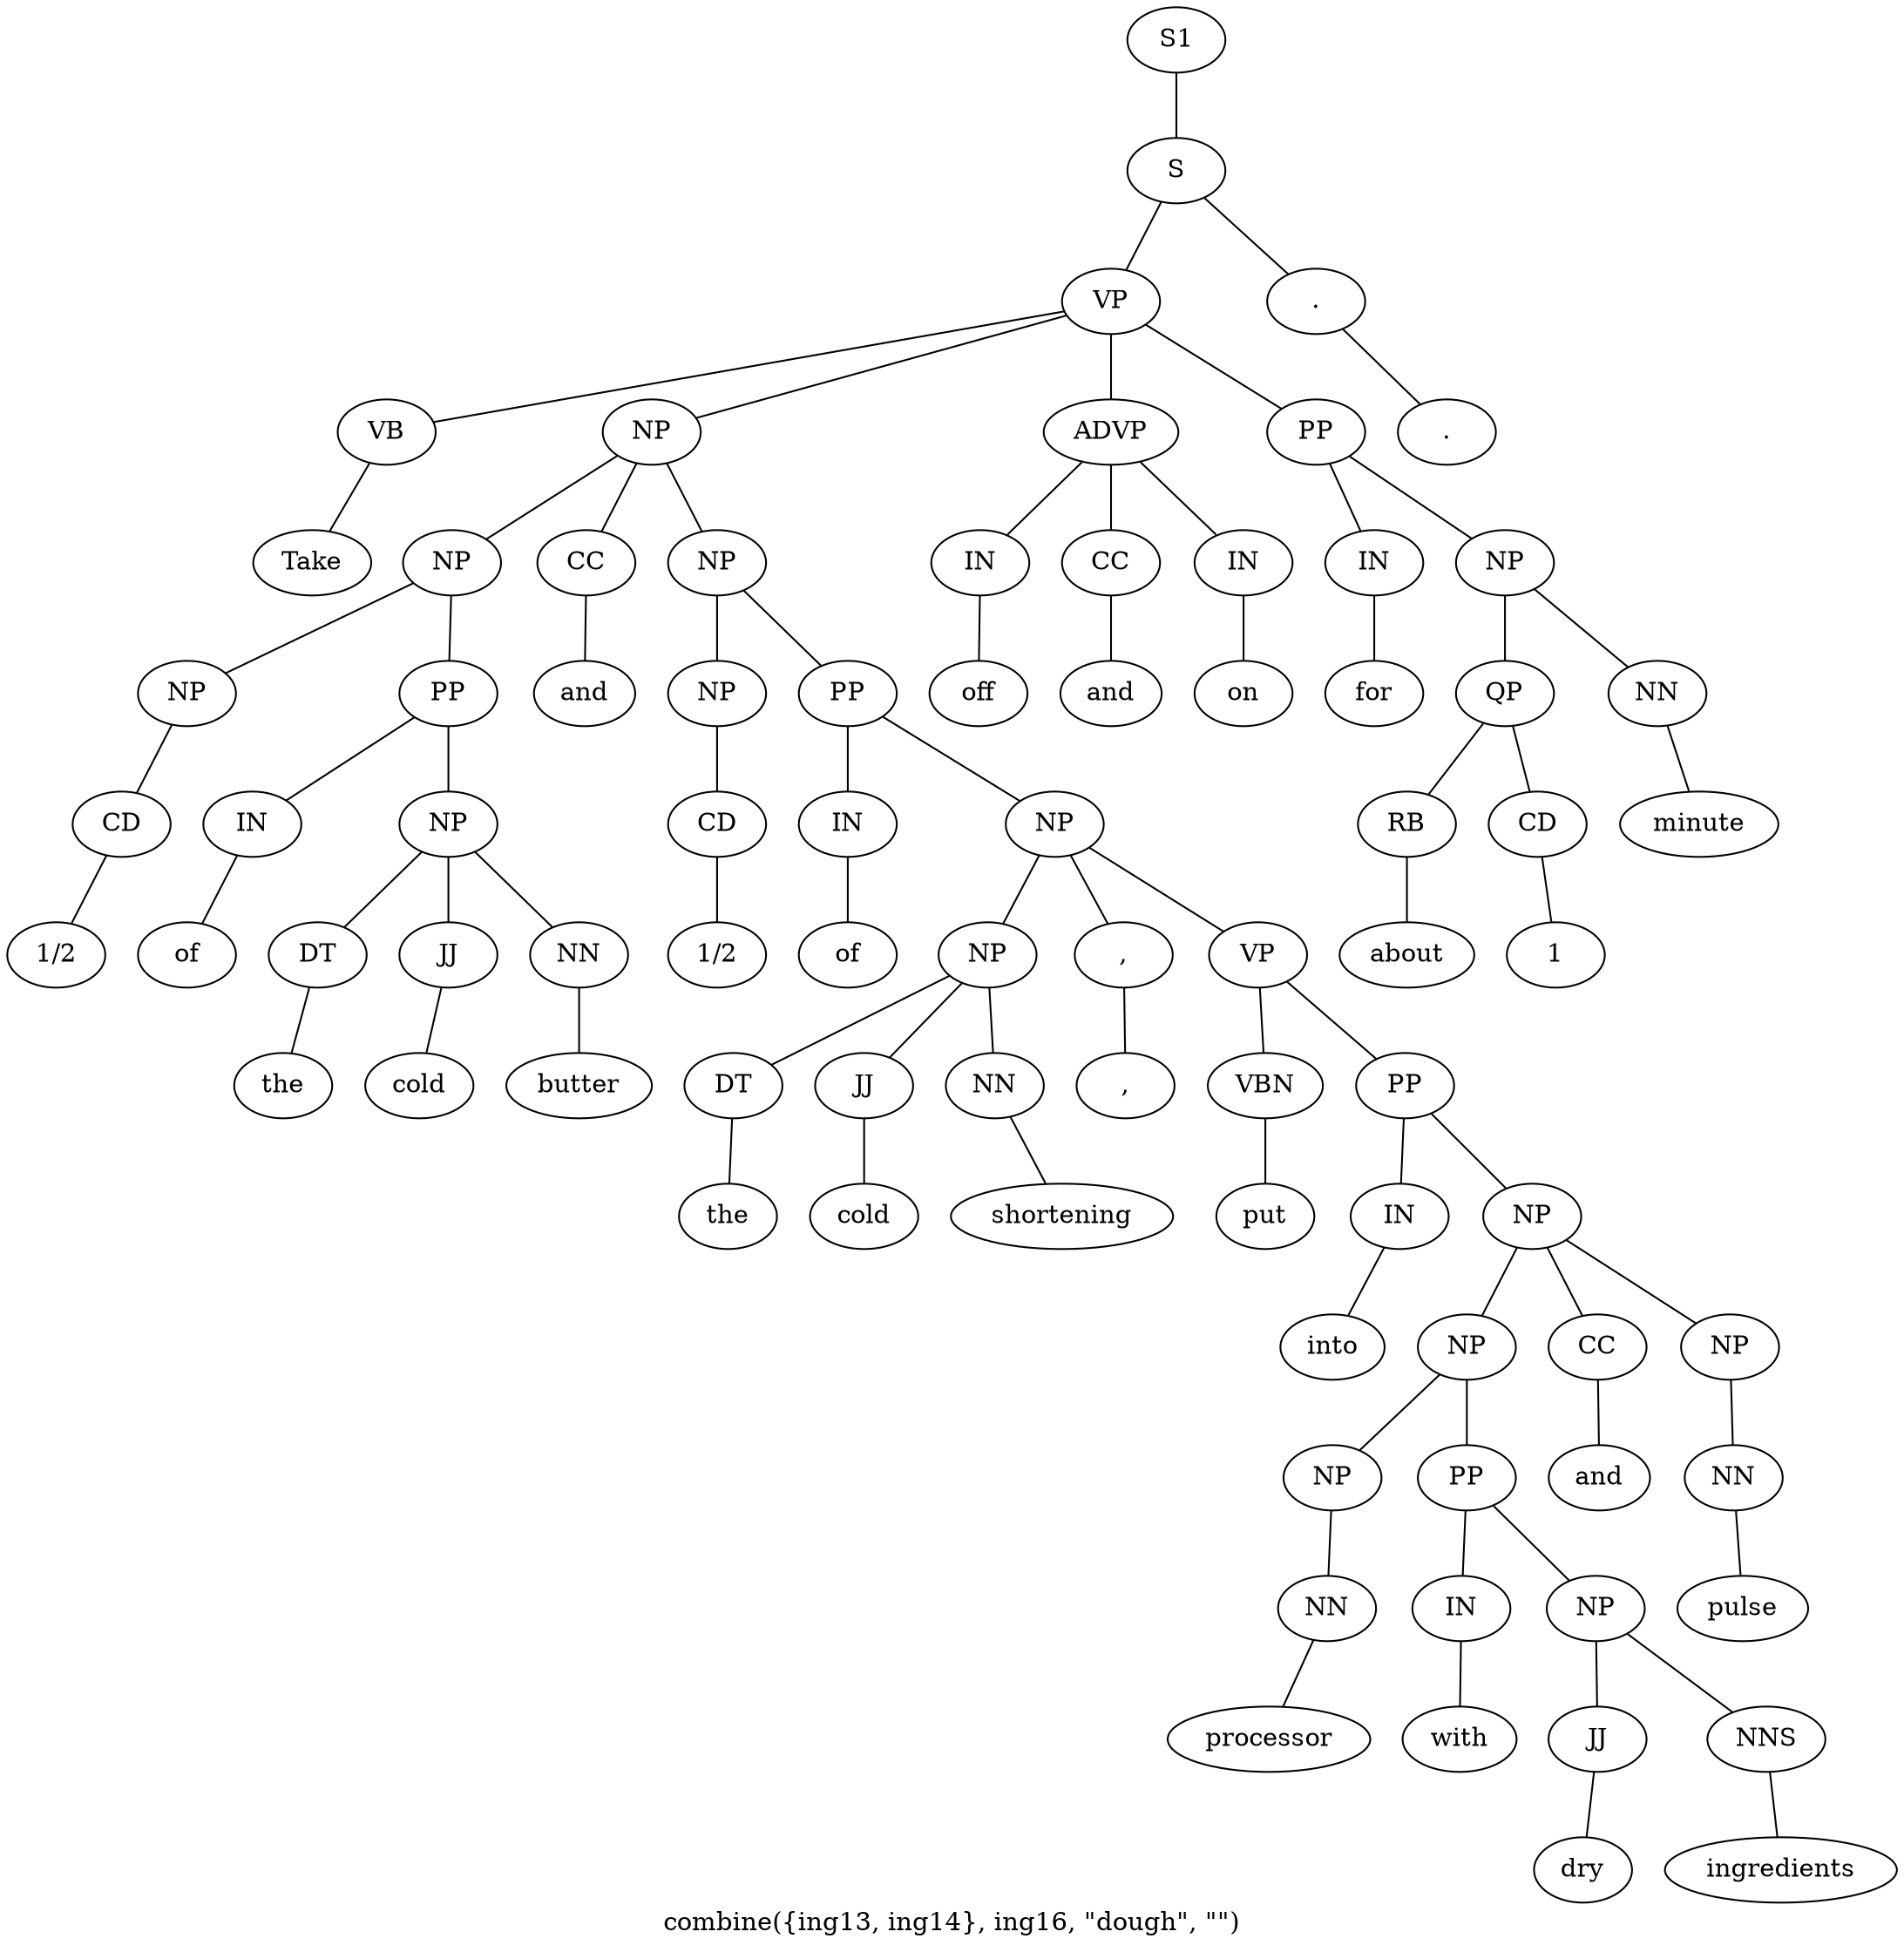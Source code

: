 graph SyntaxGraph {
	label = "combine({ing13, ing14}, ing16, \"dough\", \"\")";
	Node0 [label="S1"];
	Node1 [label="S"];
	Node2 [label="VP"];
	Node3 [label="VB"];
	Node4 [label="Take"];
	Node5 [label="NP"];
	Node6 [label="NP"];
	Node7 [label="NP"];
	Node8 [label="CD"];
	Node9 [label="1/2"];
	Node10 [label="PP"];
	Node11 [label="IN"];
	Node12 [label="of"];
	Node13 [label="NP"];
	Node14 [label="DT"];
	Node15 [label="the"];
	Node16 [label="JJ"];
	Node17 [label="cold"];
	Node18 [label="NN"];
	Node19 [label="butter"];
	Node20 [label="CC"];
	Node21 [label="and"];
	Node22 [label="NP"];
	Node23 [label="NP"];
	Node24 [label="CD"];
	Node25 [label="1/2"];
	Node26 [label="PP"];
	Node27 [label="IN"];
	Node28 [label="of"];
	Node29 [label="NP"];
	Node30 [label="NP"];
	Node31 [label="DT"];
	Node32 [label="the"];
	Node33 [label="JJ"];
	Node34 [label="cold"];
	Node35 [label="NN"];
	Node36 [label="shortening"];
	Node37 [label=","];
	Node38 [label=","];
	Node39 [label="VP"];
	Node40 [label="VBN"];
	Node41 [label="put"];
	Node42 [label="PP"];
	Node43 [label="IN"];
	Node44 [label="into"];
	Node45 [label="NP"];
	Node46 [label="NP"];
	Node47 [label="NP"];
	Node48 [label="NN"];
	Node49 [label="processor"];
	Node50 [label="PP"];
	Node51 [label="IN"];
	Node52 [label="with"];
	Node53 [label="NP"];
	Node54 [label="JJ"];
	Node55 [label="dry"];
	Node56 [label="NNS"];
	Node57 [label="ingredients"];
	Node58 [label="CC"];
	Node59 [label="and"];
	Node60 [label="NP"];
	Node61 [label="NN"];
	Node62 [label="pulse"];
	Node63 [label="ADVP"];
	Node64 [label="IN"];
	Node65 [label="off"];
	Node66 [label="CC"];
	Node67 [label="and"];
	Node68 [label="IN"];
	Node69 [label="on"];
	Node70 [label="PP"];
	Node71 [label="IN"];
	Node72 [label="for"];
	Node73 [label="NP"];
	Node74 [label="QP"];
	Node75 [label="RB"];
	Node76 [label="about"];
	Node77 [label="CD"];
	Node78 [label="1"];
	Node79 [label="NN"];
	Node80 [label="minute"];
	Node81 [label="."];
	Node82 [label="."];

	Node0 -- Node1;
	Node1 -- Node2;
	Node1 -- Node81;
	Node2 -- Node3;
	Node2 -- Node5;
	Node2 -- Node63;
	Node2 -- Node70;
	Node3 -- Node4;
	Node5 -- Node6;
	Node5 -- Node20;
	Node5 -- Node22;
	Node6 -- Node7;
	Node6 -- Node10;
	Node7 -- Node8;
	Node8 -- Node9;
	Node10 -- Node11;
	Node10 -- Node13;
	Node11 -- Node12;
	Node13 -- Node14;
	Node13 -- Node16;
	Node13 -- Node18;
	Node14 -- Node15;
	Node16 -- Node17;
	Node18 -- Node19;
	Node20 -- Node21;
	Node22 -- Node23;
	Node22 -- Node26;
	Node23 -- Node24;
	Node24 -- Node25;
	Node26 -- Node27;
	Node26 -- Node29;
	Node27 -- Node28;
	Node29 -- Node30;
	Node29 -- Node37;
	Node29 -- Node39;
	Node30 -- Node31;
	Node30 -- Node33;
	Node30 -- Node35;
	Node31 -- Node32;
	Node33 -- Node34;
	Node35 -- Node36;
	Node37 -- Node38;
	Node39 -- Node40;
	Node39 -- Node42;
	Node40 -- Node41;
	Node42 -- Node43;
	Node42 -- Node45;
	Node43 -- Node44;
	Node45 -- Node46;
	Node45 -- Node58;
	Node45 -- Node60;
	Node46 -- Node47;
	Node46 -- Node50;
	Node47 -- Node48;
	Node48 -- Node49;
	Node50 -- Node51;
	Node50 -- Node53;
	Node51 -- Node52;
	Node53 -- Node54;
	Node53 -- Node56;
	Node54 -- Node55;
	Node56 -- Node57;
	Node58 -- Node59;
	Node60 -- Node61;
	Node61 -- Node62;
	Node63 -- Node64;
	Node63 -- Node66;
	Node63 -- Node68;
	Node64 -- Node65;
	Node66 -- Node67;
	Node68 -- Node69;
	Node70 -- Node71;
	Node70 -- Node73;
	Node71 -- Node72;
	Node73 -- Node74;
	Node73 -- Node79;
	Node74 -- Node75;
	Node74 -- Node77;
	Node75 -- Node76;
	Node77 -- Node78;
	Node79 -- Node80;
	Node81 -- Node82;
}